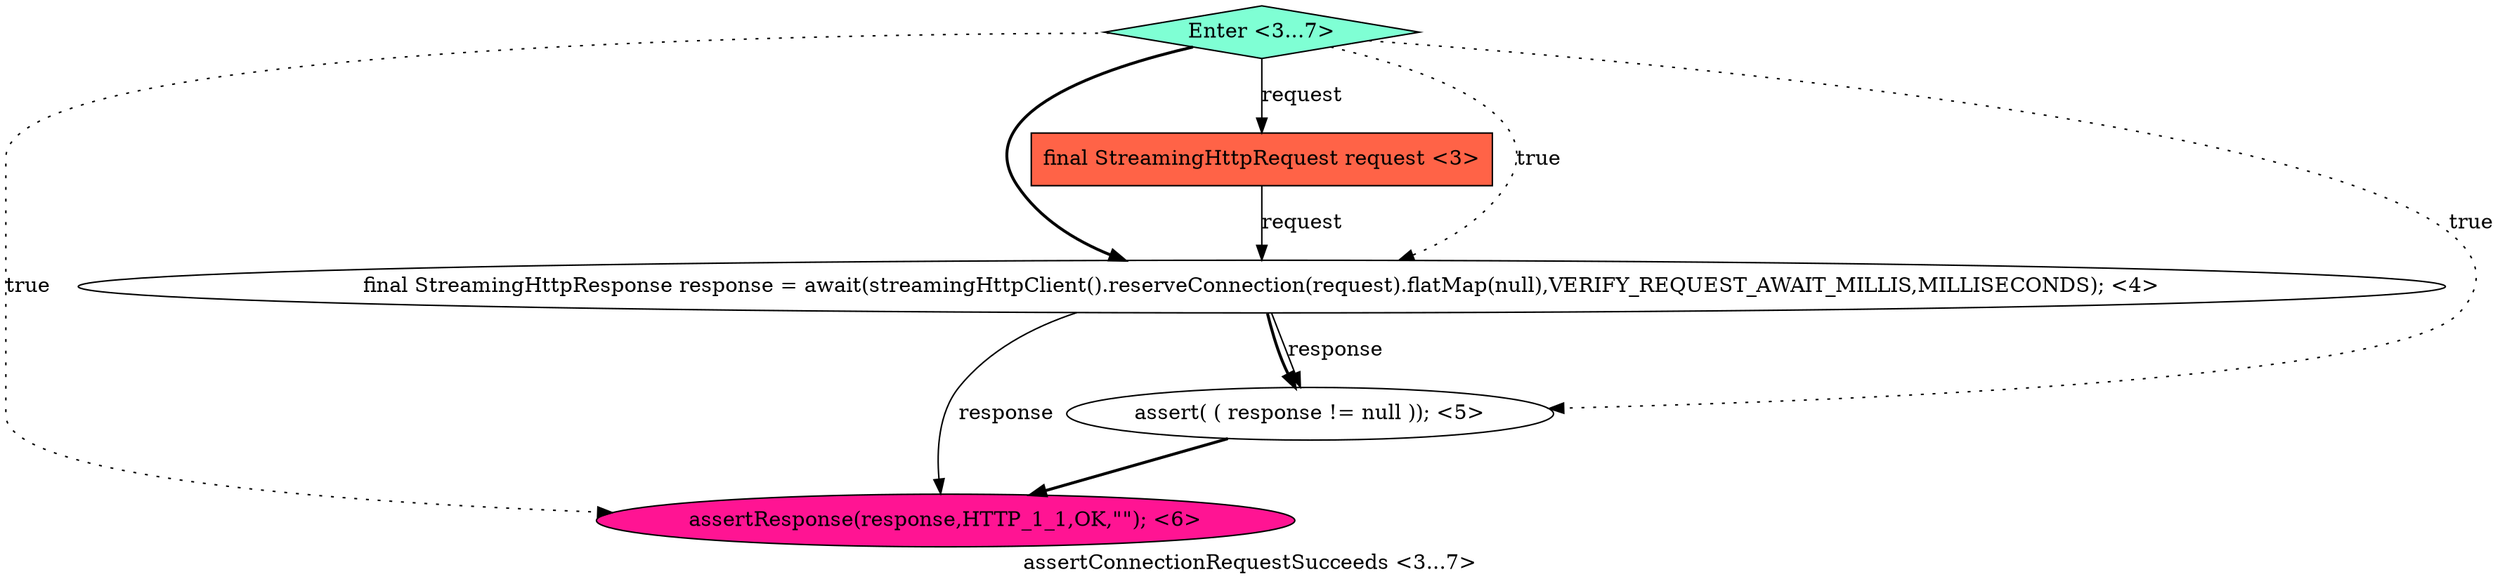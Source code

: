 digraph PDG {
label = "assertConnectionRequestSucceeds <3...7>";
0.2 [style = filled, label = "assert( ( response != null )); <5>", fillcolor = white, shape = ellipse];
0.3 [style = filled, label = "assertResponse(response,HTTP_1_1,OK,\"\"); <6>", fillcolor = deeppink, shape = ellipse];
0.1 [style = filled, label = "final StreamingHttpResponse response = await(streamingHttpClient().reserveConnection(request).flatMap(null),VERIFY_REQUEST_AWAIT_MILLIS,MILLISECONDS); <4>", fillcolor = white, shape = ellipse];
0.4 [style = filled, label = "Enter <3...7>", fillcolor = aquamarine, shape = diamond];
0.0 [style = filled, label = "final StreamingHttpRequest request <3>", fillcolor = tomato, shape = box];
0.0 -> 0.1 [style = solid, label="request"];
0.1 -> 0.2 [style = solid, label="response"];
0.1 -> 0.2 [style = bold, label=""];
0.1 -> 0.3 [style = solid, label="response"];
0.2 -> 0.3 [style = bold, label=""];
0.4 -> 0.0 [style = solid, label="request"];
0.4 -> 0.1 [style = dotted, label="true"];
0.4 -> 0.1 [style = bold, label=""];
0.4 -> 0.2 [style = dotted, label="true"];
0.4 -> 0.3 [style = dotted, label="true"];
}
